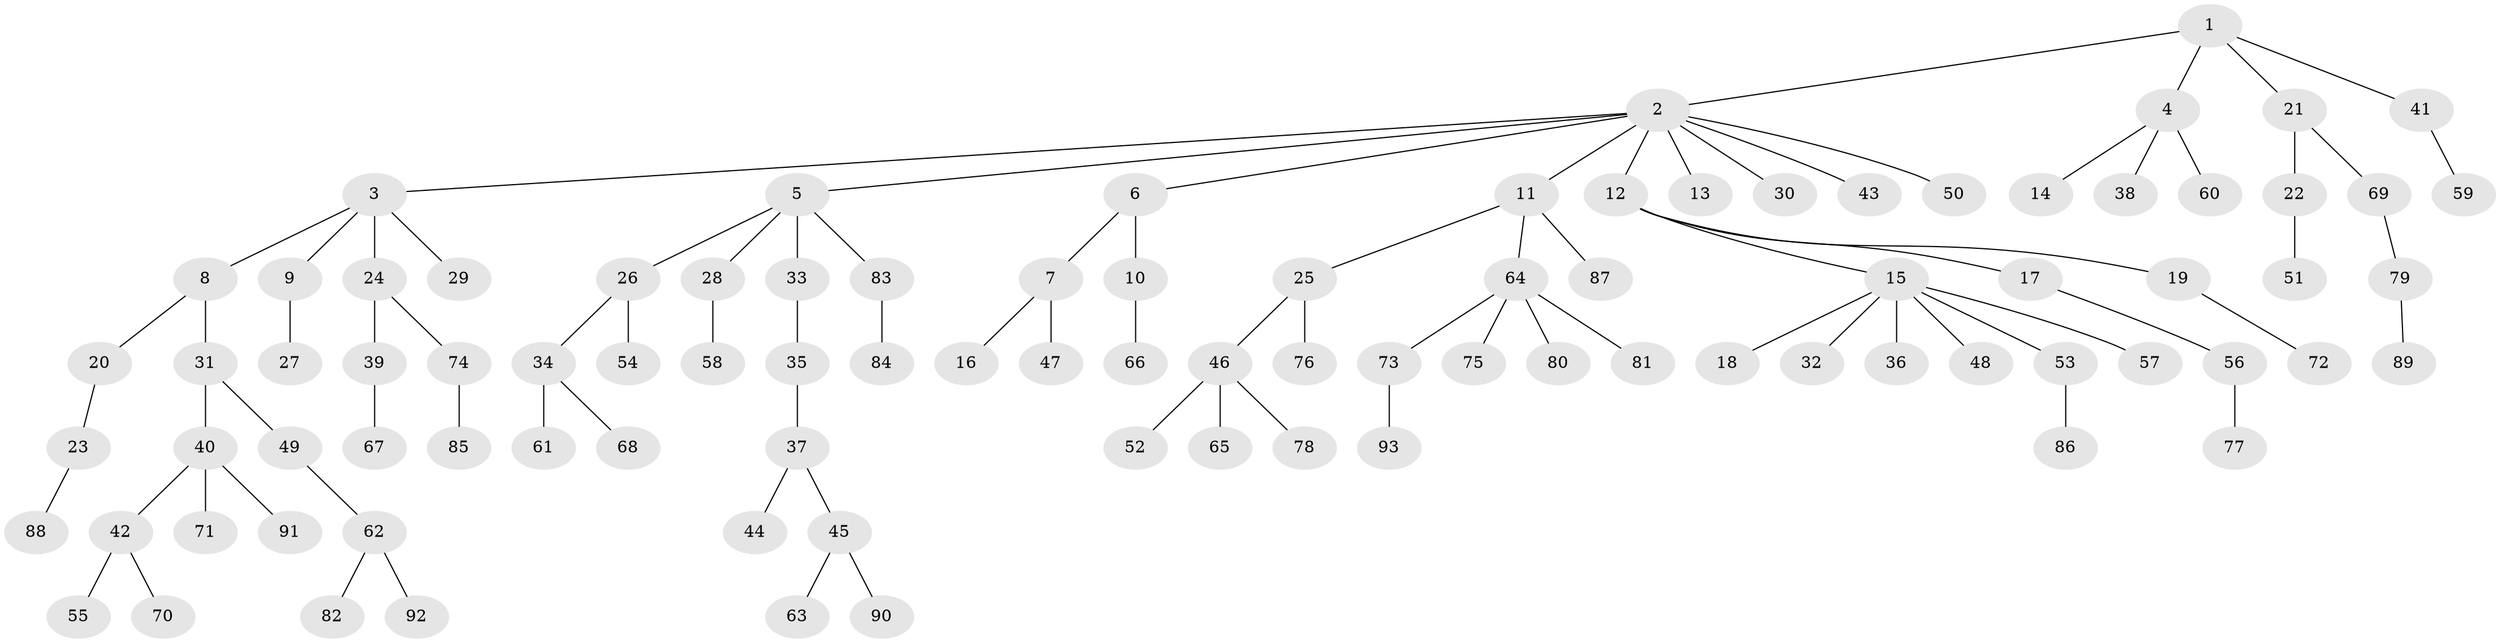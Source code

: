 // Generated by graph-tools (version 1.1) at 2025/50/03/09/25 03:50:22]
// undirected, 93 vertices, 92 edges
graph export_dot {
graph [start="1"]
  node [color=gray90,style=filled];
  1;
  2;
  3;
  4;
  5;
  6;
  7;
  8;
  9;
  10;
  11;
  12;
  13;
  14;
  15;
  16;
  17;
  18;
  19;
  20;
  21;
  22;
  23;
  24;
  25;
  26;
  27;
  28;
  29;
  30;
  31;
  32;
  33;
  34;
  35;
  36;
  37;
  38;
  39;
  40;
  41;
  42;
  43;
  44;
  45;
  46;
  47;
  48;
  49;
  50;
  51;
  52;
  53;
  54;
  55;
  56;
  57;
  58;
  59;
  60;
  61;
  62;
  63;
  64;
  65;
  66;
  67;
  68;
  69;
  70;
  71;
  72;
  73;
  74;
  75;
  76;
  77;
  78;
  79;
  80;
  81;
  82;
  83;
  84;
  85;
  86;
  87;
  88;
  89;
  90;
  91;
  92;
  93;
  1 -- 2;
  1 -- 4;
  1 -- 21;
  1 -- 41;
  2 -- 3;
  2 -- 5;
  2 -- 6;
  2 -- 11;
  2 -- 12;
  2 -- 13;
  2 -- 30;
  2 -- 43;
  2 -- 50;
  3 -- 8;
  3 -- 9;
  3 -- 24;
  3 -- 29;
  4 -- 14;
  4 -- 38;
  4 -- 60;
  5 -- 26;
  5 -- 28;
  5 -- 33;
  5 -- 83;
  6 -- 7;
  6 -- 10;
  7 -- 16;
  7 -- 47;
  8 -- 20;
  8 -- 31;
  9 -- 27;
  10 -- 66;
  11 -- 25;
  11 -- 64;
  11 -- 87;
  12 -- 15;
  12 -- 17;
  12 -- 19;
  15 -- 18;
  15 -- 32;
  15 -- 36;
  15 -- 48;
  15 -- 53;
  15 -- 57;
  17 -- 56;
  19 -- 72;
  20 -- 23;
  21 -- 22;
  21 -- 69;
  22 -- 51;
  23 -- 88;
  24 -- 39;
  24 -- 74;
  25 -- 46;
  25 -- 76;
  26 -- 34;
  26 -- 54;
  28 -- 58;
  31 -- 40;
  31 -- 49;
  33 -- 35;
  34 -- 61;
  34 -- 68;
  35 -- 37;
  37 -- 44;
  37 -- 45;
  39 -- 67;
  40 -- 42;
  40 -- 71;
  40 -- 91;
  41 -- 59;
  42 -- 55;
  42 -- 70;
  45 -- 63;
  45 -- 90;
  46 -- 52;
  46 -- 65;
  46 -- 78;
  49 -- 62;
  53 -- 86;
  56 -- 77;
  62 -- 82;
  62 -- 92;
  64 -- 73;
  64 -- 75;
  64 -- 80;
  64 -- 81;
  69 -- 79;
  73 -- 93;
  74 -- 85;
  79 -- 89;
  83 -- 84;
}
